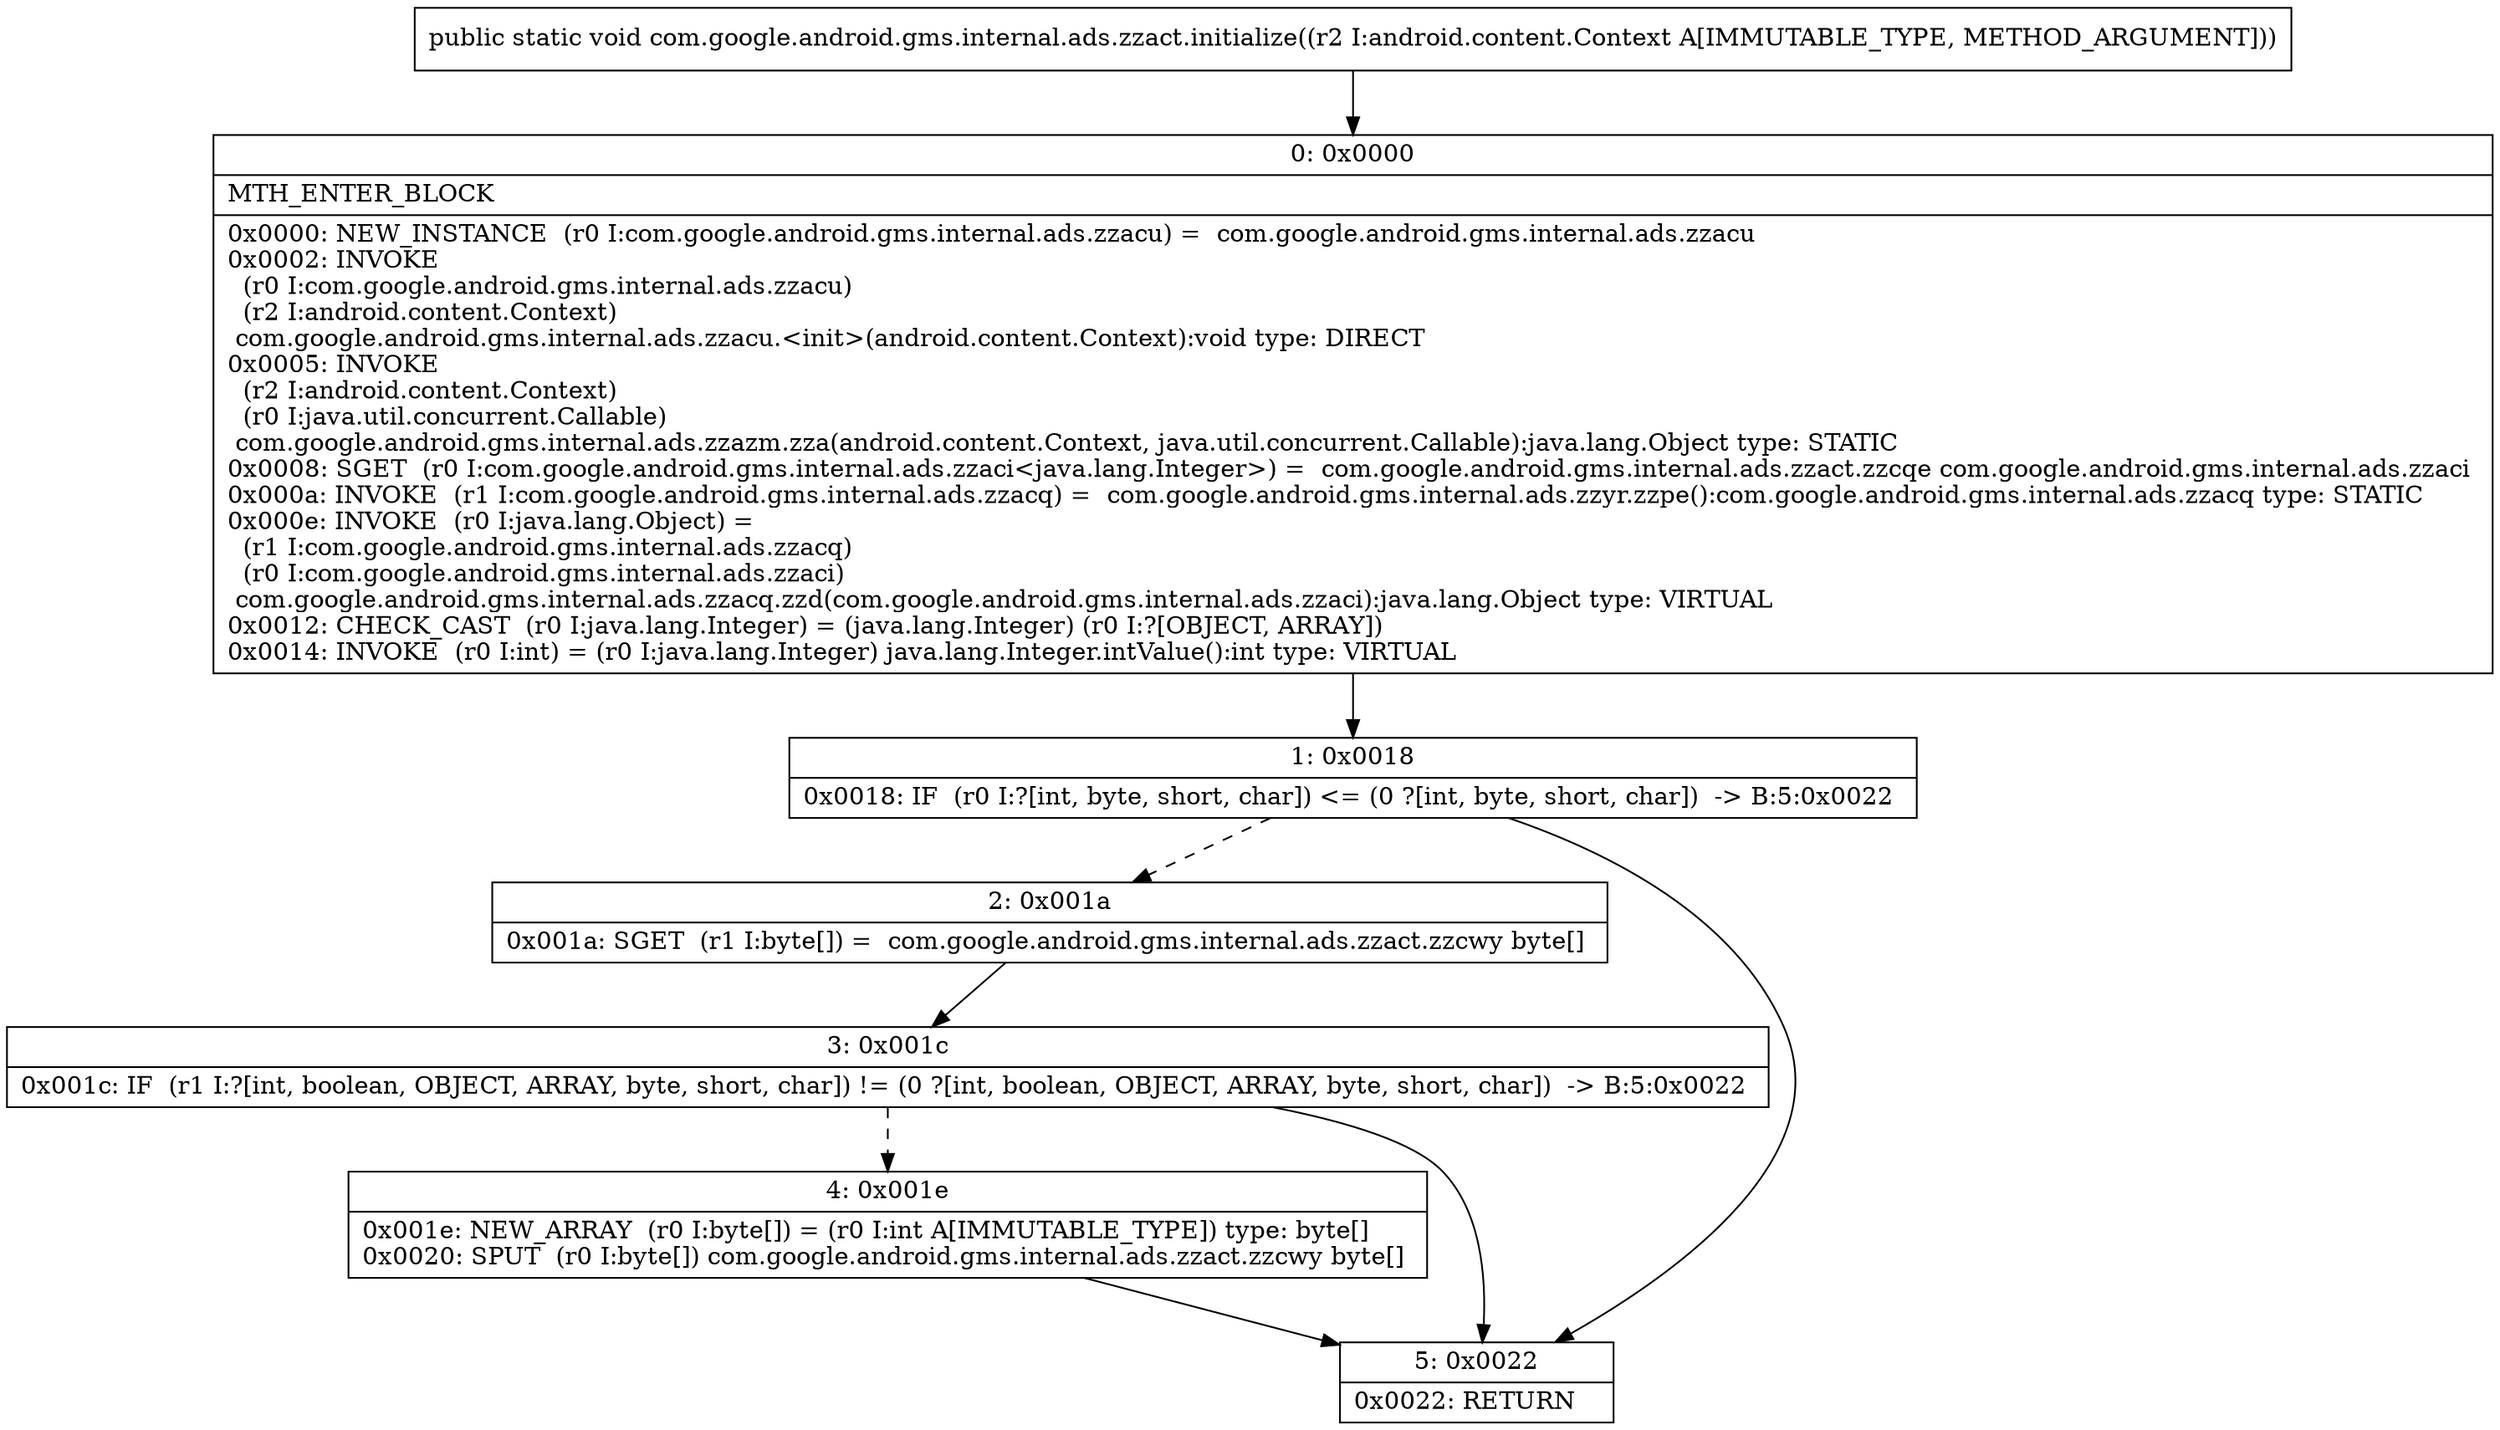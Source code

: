 digraph "CFG forcom.google.android.gms.internal.ads.zzact.initialize(Landroid\/content\/Context;)V" {
Node_0 [shape=record,label="{0\:\ 0x0000|MTH_ENTER_BLOCK\l|0x0000: NEW_INSTANCE  (r0 I:com.google.android.gms.internal.ads.zzacu) =  com.google.android.gms.internal.ads.zzacu \l0x0002: INVOKE  \l  (r0 I:com.google.android.gms.internal.ads.zzacu)\l  (r2 I:android.content.Context)\l com.google.android.gms.internal.ads.zzacu.\<init\>(android.content.Context):void type: DIRECT \l0x0005: INVOKE  \l  (r2 I:android.content.Context)\l  (r0 I:java.util.concurrent.Callable)\l com.google.android.gms.internal.ads.zzazm.zza(android.content.Context, java.util.concurrent.Callable):java.lang.Object type: STATIC \l0x0008: SGET  (r0 I:com.google.android.gms.internal.ads.zzaci\<java.lang.Integer\>) =  com.google.android.gms.internal.ads.zzact.zzcqe com.google.android.gms.internal.ads.zzaci \l0x000a: INVOKE  (r1 I:com.google.android.gms.internal.ads.zzacq) =  com.google.android.gms.internal.ads.zzyr.zzpe():com.google.android.gms.internal.ads.zzacq type: STATIC \l0x000e: INVOKE  (r0 I:java.lang.Object) = \l  (r1 I:com.google.android.gms.internal.ads.zzacq)\l  (r0 I:com.google.android.gms.internal.ads.zzaci)\l com.google.android.gms.internal.ads.zzacq.zzd(com.google.android.gms.internal.ads.zzaci):java.lang.Object type: VIRTUAL \l0x0012: CHECK_CAST  (r0 I:java.lang.Integer) = (java.lang.Integer) (r0 I:?[OBJECT, ARRAY]) \l0x0014: INVOKE  (r0 I:int) = (r0 I:java.lang.Integer) java.lang.Integer.intValue():int type: VIRTUAL \l}"];
Node_1 [shape=record,label="{1\:\ 0x0018|0x0018: IF  (r0 I:?[int, byte, short, char]) \<= (0 ?[int, byte, short, char])  \-\> B:5:0x0022 \l}"];
Node_2 [shape=record,label="{2\:\ 0x001a|0x001a: SGET  (r1 I:byte[]) =  com.google.android.gms.internal.ads.zzact.zzcwy byte[] \l}"];
Node_3 [shape=record,label="{3\:\ 0x001c|0x001c: IF  (r1 I:?[int, boolean, OBJECT, ARRAY, byte, short, char]) != (0 ?[int, boolean, OBJECT, ARRAY, byte, short, char])  \-\> B:5:0x0022 \l}"];
Node_4 [shape=record,label="{4\:\ 0x001e|0x001e: NEW_ARRAY  (r0 I:byte[]) = (r0 I:int A[IMMUTABLE_TYPE]) type: byte[] \l0x0020: SPUT  (r0 I:byte[]) com.google.android.gms.internal.ads.zzact.zzcwy byte[] \l}"];
Node_5 [shape=record,label="{5\:\ 0x0022|0x0022: RETURN   \l}"];
MethodNode[shape=record,label="{public static void com.google.android.gms.internal.ads.zzact.initialize((r2 I:android.content.Context A[IMMUTABLE_TYPE, METHOD_ARGUMENT])) }"];
MethodNode -> Node_0;
Node_0 -> Node_1;
Node_1 -> Node_2[style=dashed];
Node_1 -> Node_5;
Node_2 -> Node_3;
Node_3 -> Node_4[style=dashed];
Node_3 -> Node_5;
Node_4 -> Node_5;
}


